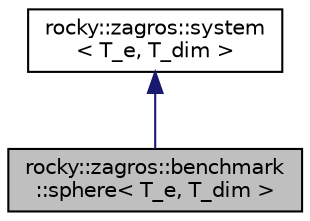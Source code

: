 digraph "rocky::zagros::benchmark::sphere&lt; T_e, T_dim &gt;"
{
 // LATEX_PDF_SIZE
  edge [fontname="Helvetica",fontsize="10",labelfontname="Helvetica",labelfontsize="10"];
  node [fontname="Helvetica",fontsize="10",shape=record];
  Node1 [label="rocky::zagros::benchmark\l::sphere\< T_e, T_dim \>",height=0.2,width=0.4,color="black", fillcolor="grey75", style="filled", fontcolor="black",tooltip="Sphere function."];
  Node2 -> Node1 [dir="back",color="midnightblue",fontsize="10",style="solid"];
  Node2 [label="rocky::zagros::system\l\< T_e, T_dim \>",height=0.2,width=0.4,color="black", fillcolor="white", style="filled",URL="$classrocky_1_1zagros_1_1system.html",tooltip=" "];
}
